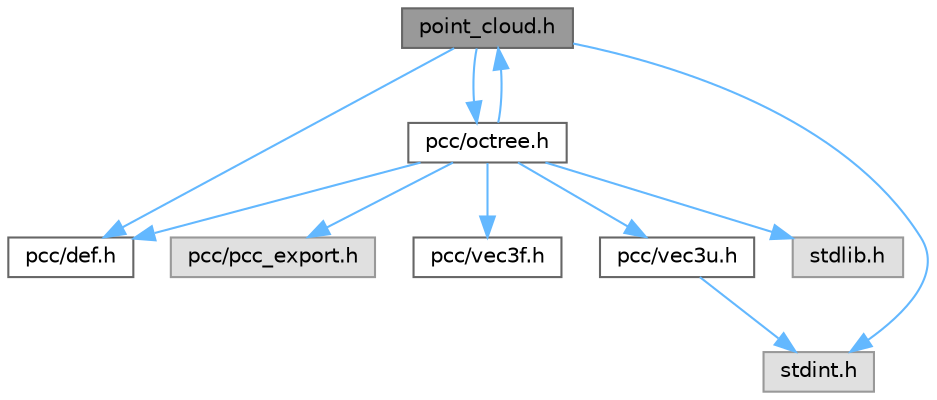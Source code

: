 digraph "point_cloud.h"
{
 // LATEX_PDF_SIZE
  bgcolor="transparent";
  edge [fontname=Helvetica,fontsize=10,labelfontname=Helvetica,labelfontsize=10];
  node [fontname=Helvetica,fontsize=10,shape=box,height=0.2,width=0.4];
  Node1 [id="Node000001",label="point_cloud.h",height=0.2,width=0.4,color="gray40", fillcolor="grey60", style="filled", fontcolor="black",tooltip=" "];
  Node1 -> Node2 [id="edge1_Node000001_Node000002",color="steelblue1",style="solid",tooltip=" "];
  Node2 [id="Node000002",label="pcc/def.h",height=0.2,width=0.4,color="grey40", fillcolor="white", style="filled",URL="$def_8h.html",tooltip=" "];
  Node1 -> Node3 [id="edge2_Node000001_Node000003",color="steelblue1",style="solid",tooltip=" "];
  Node3 [id="Node000003",label="pcc/octree.h",height=0.2,width=0.4,color="grey40", fillcolor="white", style="filled",URL="$octree_8h.html",tooltip=" "];
  Node3 -> Node2 [id="edge3_Node000003_Node000002",color="steelblue1",style="solid",tooltip=" "];
  Node3 -> Node4 [id="edge4_Node000003_Node000004",color="steelblue1",style="solid",tooltip=" "];
  Node4 [id="Node000004",label="pcc/pcc_export.h",height=0.2,width=0.4,color="grey60", fillcolor="#E0E0E0", style="filled",tooltip=" "];
  Node3 -> Node1 [id="edge5_Node000003_Node000001",color="steelblue1",style="solid",tooltip=" "];
  Node3 -> Node5 [id="edge6_Node000003_Node000005",color="steelblue1",style="solid",tooltip=" "];
  Node5 [id="Node000005",label="pcc/vec3f.h",height=0.2,width=0.4,color="grey40", fillcolor="white", style="filled",URL="$vec3f_8h.html",tooltip=" "];
  Node3 -> Node6 [id="edge7_Node000003_Node000006",color="steelblue1",style="solid",tooltip=" "];
  Node6 [id="Node000006",label="pcc/vec3u.h",height=0.2,width=0.4,color="grey40", fillcolor="white", style="filled",URL="$vec3u_8h.html",tooltip=" "];
  Node6 -> Node7 [id="edge8_Node000006_Node000007",color="steelblue1",style="solid",tooltip=" "];
  Node7 [id="Node000007",label="stdint.h",height=0.2,width=0.4,color="grey60", fillcolor="#E0E0E0", style="filled",tooltip=" "];
  Node3 -> Node8 [id="edge9_Node000003_Node000008",color="steelblue1",style="solid",tooltip=" "];
  Node8 [id="Node000008",label="stdlib.h",height=0.2,width=0.4,color="grey60", fillcolor="#E0E0E0", style="filled",tooltip=" "];
  Node1 -> Node7 [id="edge10_Node000001_Node000007",color="steelblue1",style="solid",tooltip=" "];
}
